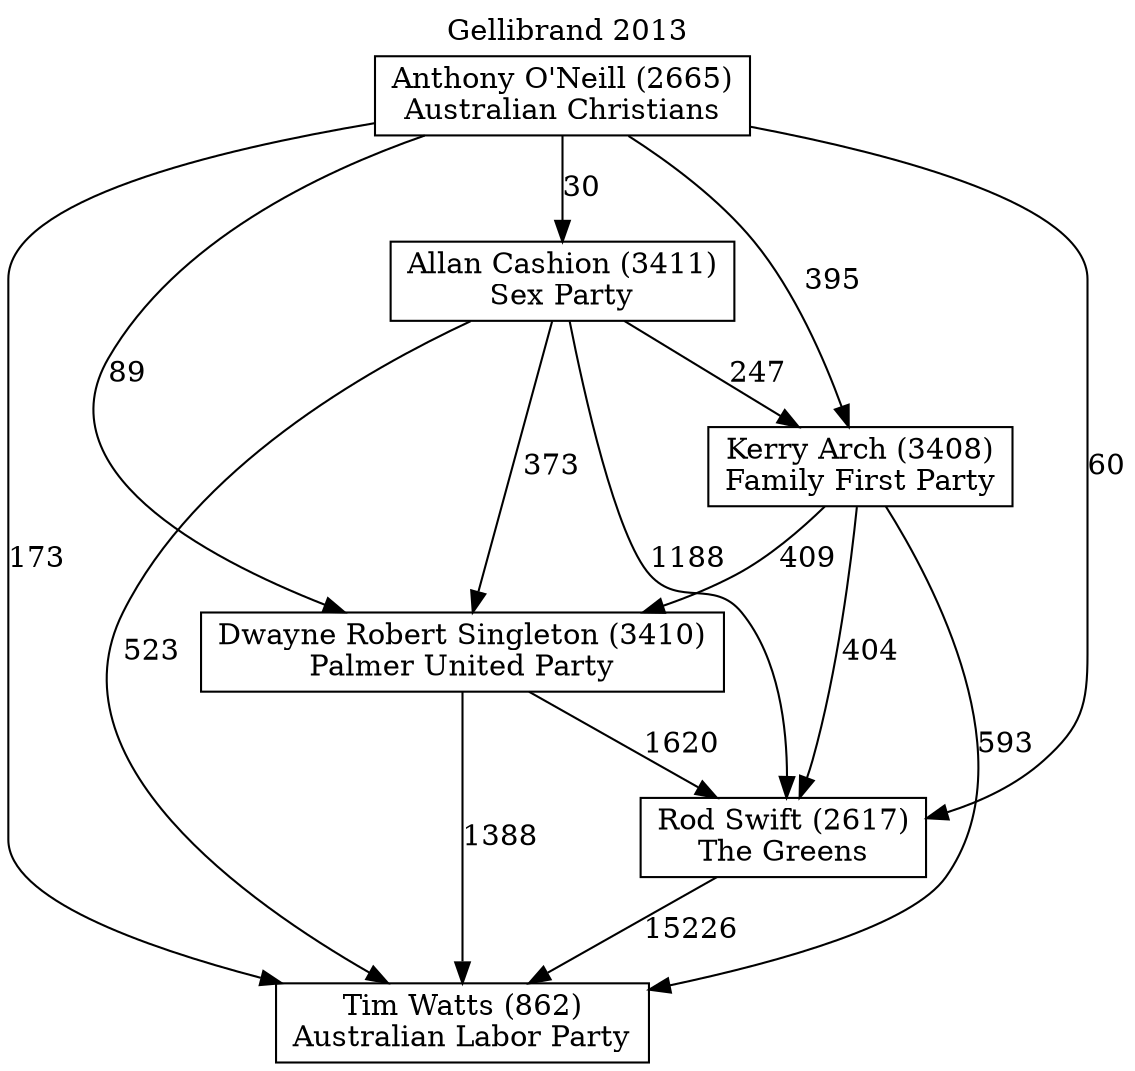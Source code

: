 // House preference flow
digraph "Tim Watts (862)_Gellibrand_2013" {
	graph [label="Gellibrand 2013" labelloc=t mclimit=10]
	node [shape=box]
	"Allan Cashion (3411)" [label="Allan Cashion (3411)
Sex Party"]
	"Anthony O'Neill (2665)" [label="Anthony O'Neill (2665)
Australian Christians"]
	"Dwayne Robert Singleton (3410)" [label="Dwayne Robert Singleton (3410)
Palmer United Party"]
	"Kerry Arch (3408)" [label="Kerry Arch (3408)
Family First Party"]
	"Rod Swift (2617)" [label="Rod Swift (2617)
The Greens"]
	"Tim Watts (862)" [label="Tim Watts (862)
Australian Labor Party"]
	"Allan Cashion (3411)" -> "Dwayne Robert Singleton (3410)" [label=373]
	"Allan Cashion (3411)" -> "Kerry Arch (3408)" [label=247]
	"Allan Cashion (3411)" -> "Rod Swift (2617)" [label=1188]
	"Allan Cashion (3411)" -> "Tim Watts (862)" [label=523]
	"Anthony O'Neill (2665)" -> "Allan Cashion (3411)" [label=30]
	"Anthony O'Neill (2665)" -> "Dwayne Robert Singleton (3410)" [label=89]
	"Anthony O'Neill (2665)" -> "Kerry Arch (3408)" [label=395]
	"Anthony O'Neill (2665)" -> "Rod Swift (2617)" [label=60]
	"Anthony O'Neill (2665)" -> "Tim Watts (862)" [label=173]
	"Dwayne Robert Singleton (3410)" -> "Rod Swift (2617)" [label=1620]
	"Dwayne Robert Singleton (3410)" -> "Tim Watts (862)" [label=1388]
	"Kerry Arch (3408)" -> "Dwayne Robert Singleton (3410)" [label=409]
	"Kerry Arch (3408)" -> "Rod Swift (2617)" [label=404]
	"Kerry Arch (3408)" -> "Tim Watts (862)" [label=593]
	"Rod Swift (2617)" -> "Tim Watts (862)" [label=15226]
}
